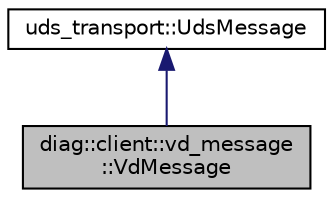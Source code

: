 digraph "diag::client::vd_message::VdMessage"
{
 // LATEX_PDF_SIZE
  edge [fontname="Helvetica",fontsize="10",labelfontname="Helvetica",labelfontsize="10"];
  node [fontname="Helvetica",fontsize="10",shape=record];
  Node1 [label="diag::client::vd_message\l::VdMessage",height=0.2,width=0.4,color="black", fillcolor="grey75", style="filled", fontcolor="black",tooltip=" "];
  Node2 -> Node1 [dir="back",color="midnightblue",fontsize="10",style="solid",fontname="Helvetica"];
  Node2 [label="uds_transport::UdsMessage",height=0.2,width=0.4,color="black", fillcolor="white", style="filled",URL="$classuds__transport_1_1UdsMessage.html",tooltip=" "];
}

